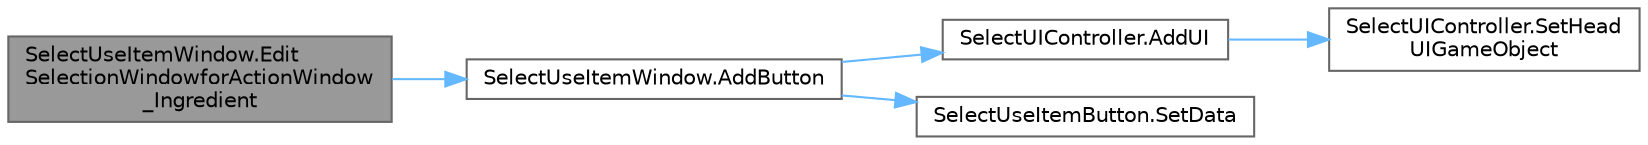 digraph "SelectUseItemWindow.EditSelectionWindowforActionWindow_Ingredient"
{
 // LATEX_PDF_SIZE
  bgcolor="transparent";
  edge [fontname=Helvetica,fontsize=10,labelfontname=Helvetica,labelfontsize=10];
  node [fontname=Helvetica,fontsize=10,shape=box,height=0.2,width=0.4];
  rankdir="LR";
  Node1 [id="Node000001",label="SelectUseItemWindow.Edit\lSelectionWindowforActionWindow\l_Ingredient",height=0.2,width=0.4,color="gray40", fillcolor="grey60", style="filled", fontcolor="black",tooltip=" "];
  Node1 -> Node2 [id="edge1_Node000001_Node000002",color="steelblue1",style="solid",tooltip=" "];
  Node2 [id="Node000002",label="SelectUseItemWindow.AddButton",height=0.2,width=0.4,color="grey40", fillcolor="white", style="filled",URL="$class_select_use_item_window.html#aa0a241dc7130d295593d73fa0b70aa6c",tooltip=" "];
  Node2 -> Node3 [id="edge2_Node000002_Node000003",color="steelblue1",style="solid",tooltip=" "];
  Node3 [id="Node000003",label="SelectUIController.AddUI",height=0.2,width=0.4,color="grey40", fillcolor="white", style="filled",URL="$class_select_u_i_controller.html#a51d52388666b9ccca7c02b1aa9176d1c",tooltip="スロットリストに引数リストを追加する"];
  Node3 -> Node4 [id="edge3_Node000003_Node000004",color="steelblue1",style="solid",tooltip=" "];
  Node4 [id="Node000004",label="SelectUIController.SetHead\lUIGameObject",height=0.2,width=0.4,color="grey40", fillcolor="white", style="filled",URL="$class_select_u_i_controller.html#a184fef57f010ec540df0384faaba8f1a",tooltip=" "];
  Node2 -> Node5 [id="edge4_Node000002_Node000005",color="steelblue1",style="solid",tooltip=" "];
  Node5 [id="Node000005",label="SelectUseItemButton.SetData",height=0.2,width=0.4,color="grey40", fillcolor="white", style="filled",URL="$class_select_use_item_button.html#a914c9aa34bd57c1cdf8d4474638bbd08",tooltip=" "];
}

